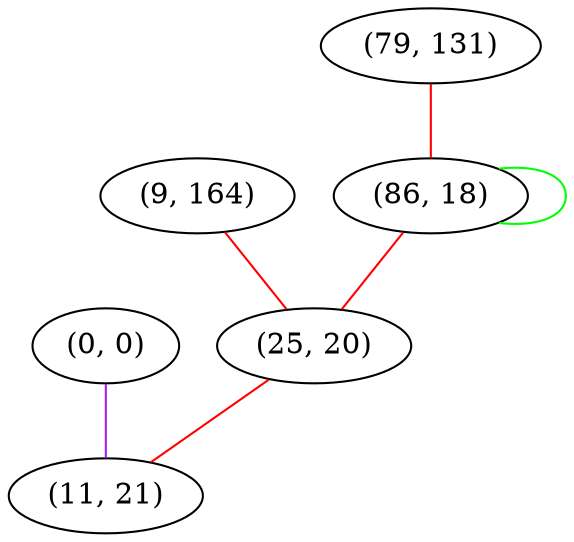 graph "" {
"(0, 0)";
"(9, 164)";
"(79, 131)";
"(86, 18)";
"(25, 20)";
"(11, 21)";
"(0, 0)" -- "(11, 21)"  [color=purple, key=0, weight=4];
"(9, 164)" -- "(25, 20)"  [color=red, key=0, weight=1];
"(79, 131)" -- "(86, 18)"  [color=red, key=0, weight=1];
"(86, 18)" -- "(86, 18)"  [color=green, key=0, weight=2];
"(86, 18)" -- "(25, 20)"  [color=red, key=0, weight=1];
"(25, 20)" -- "(11, 21)"  [color=red, key=0, weight=1];
}
